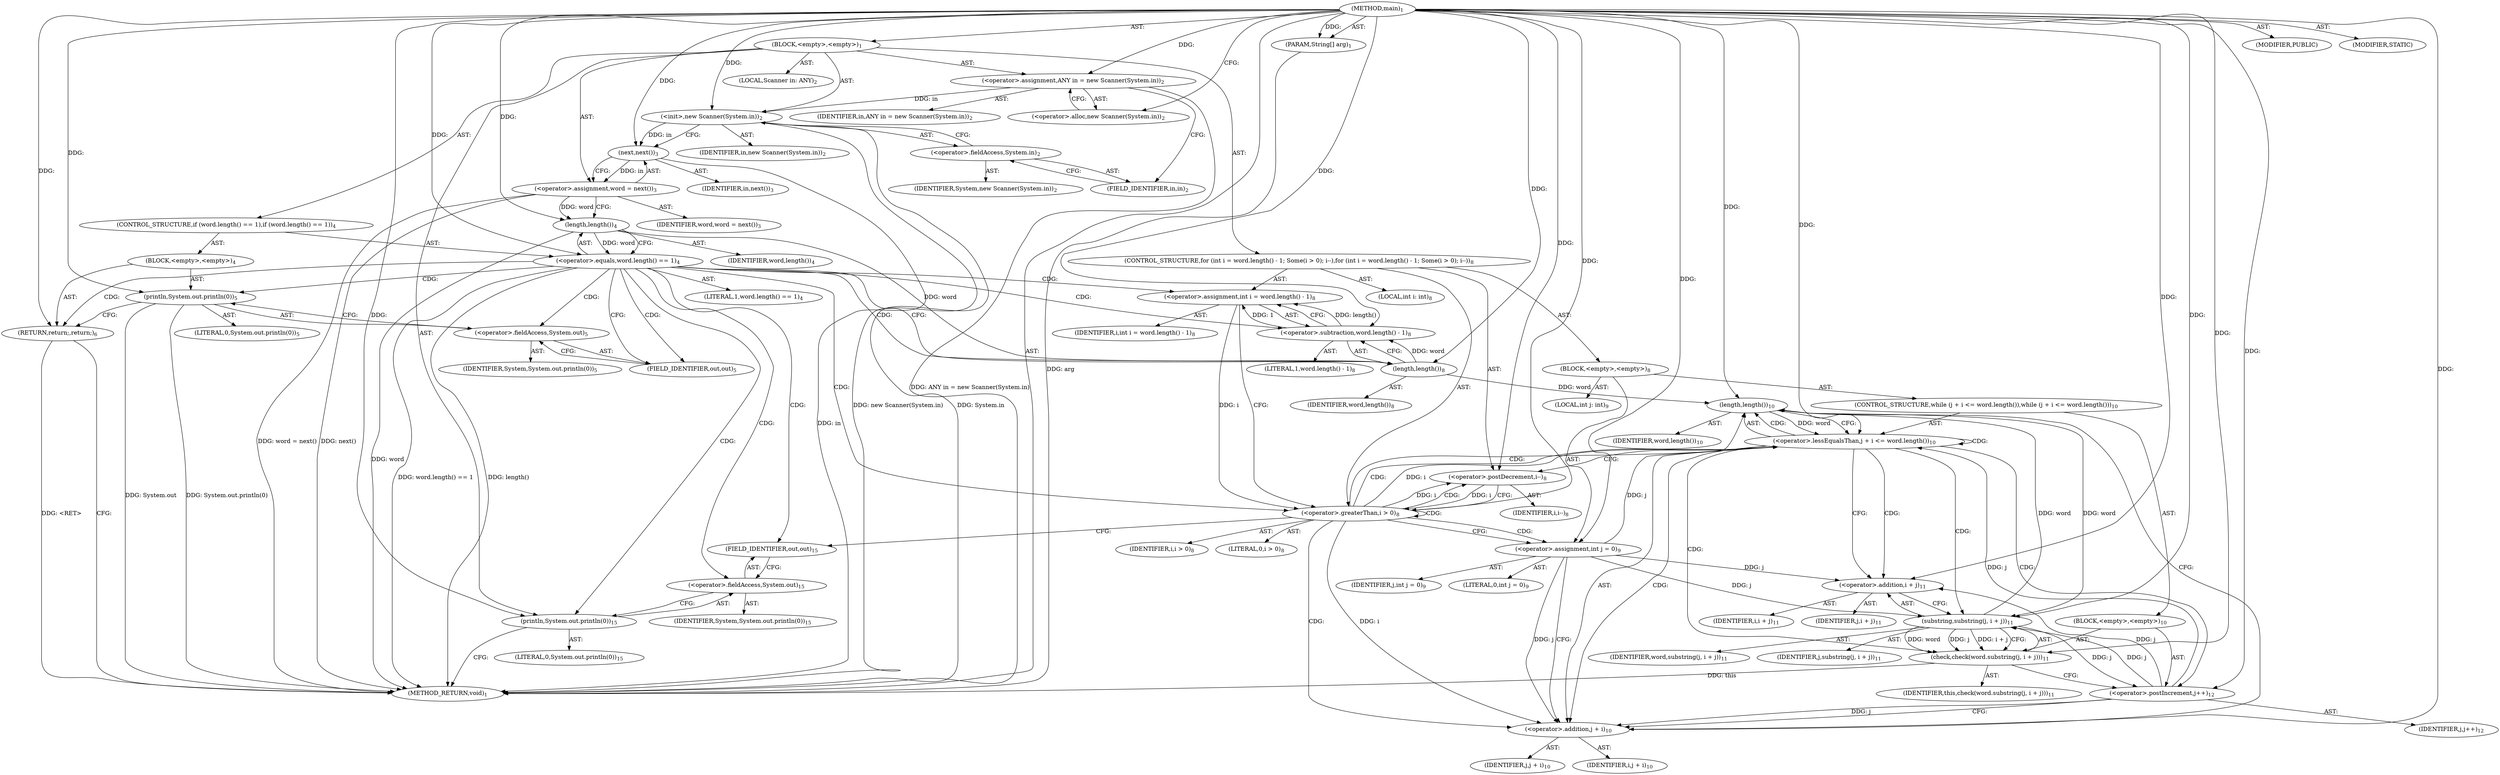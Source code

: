 digraph "main" {  
"19" [label = <(METHOD,main)<SUB>1</SUB>> ]
"20" [label = <(PARAM,String[] arg)<SUB>1</SUB>> ]
"21" [label = <(BLOCK,&lt;empty&gt;,&lt;empty&gt;)<SUB>1</SUB>> ]
"4" [label = <(LOCAL,Scanner in: ANY)<SUB>2</SUB>> ]
"22" [label = <(&lt;operator&gt;.assignment,ANY in = new Scanner(System.in))<SUB>2</SUB>> ]
"23" [label = <(IDENTIFIER,in,ANY in = new Scanner(System.in))<SUB>2</SUB>> ]
"24" [label = <(&lt;operator&gt;.alloc,new Scanner(System.in))<SUB>2</SUB>> ]
"25" [label = <(&lt;init&gt;,new Scanner(System.in))<SUB>2</SUB>> ]
"3" [label = <(IDENTIFIER,in,new Scanner(System.in))<SUB>2</SUB>> ]
"26" [label = <(&lt;operator&gt;.fieldAccess,System.in)<SUB>2</SUB>> ]
"27" [label = <(IDENTIFIER,System,new Scanner(System.in))<SUB>2</SUB>> ]
"28" [label = <(FIELD_IDENTIFIER,in,in)<SUB>2</SUB>> ]
"29" [label = <(&lt;operator&gt;.assignment,word = next())<SUB>3</SUB>> ]
"30" [label = <(IDENTIFIER,word,word = next())<SUB>3</SUB>> ]
"31" [label = <(next,next())<SUB>3</SUB>> ]
"32" [label = <(IDENTIFIER,in,next())<SUB>3</SUB>> ]
"33" [label = <(CONTROL_STRUCTURE,if (word.length() == 1),if (word.length() == 1))<SUB>4</SUB>> ]
"34" [label = <(&lt;operator&gt;.equals,word.length() == 1)<SUB>4</SUB>> ]
"35" [label = <(length,length())<SUB>4</SUB>> ]
"36" [label = <(IDENTIFIER,word,length())<SUB>4</SUB>> ]
"37" [label = <(LITERAL,1,word.length() == 1)<SUB>4</SUB>> ]
"38" [label = <(BLOCK,&lt;empty&gt;,&lt;empty&gt;)<SUB>4</SUB>> ]
"39" [label = <(println,System.out.println(0))<SUB>5</SUB>> ]
"40" [label = <(&lt;operator&gt;.fieldAccess,System.out)<SUB>5</SUB>> ]
"41" [label = <(IDENTIFIER,System,System.out.println(0))<SUB>5</SUB>> ]
"42" [label = <(FIELD_IDENTIFIER,out,out)<SUB>5</SUB>> ]
"43" [label = <(LITERAL,0,System.out.println(0))<SUB>5</SUB>> ]
"44" [label = <(RETURN,return;,return;)<SUB>6</SUB>> ]
"45" [label = <(CONTROL_STRUCTURE,for (int i = word.length() - 1; Some(i &gt; 0); i--),for (int i = word.length() - 1; Some(i &gt; 0); i--))<SUB>8</SUB>> ]
"46" [label = <(LOCAL,int i: int)<SUB>8</SUB>> ]
"47" [label = <(&lt;operator&gt;.assignment,int i = word.length() - 1)<SUB>8</SUB>> ]
"48" [label = <(IDENTIFIER,i,int i = word.length() - 1)<SUB>8</SUB>> ]
"49" [label = <(&lt;operator&gt;.subtraction,word.length() - 1)<SUB>8</SUB>> ]
"50" [label = <(length,length())<SUB>8</SUB>> ]
"51" [label = <(IDENTIFIER,word,length())<SUB>8</SUB>> ]
"52" [label = <(LITERAL,1,word.length() - 1)<SUB>8</SUB>> ]
"53" [label = <(&lt;operator&gt;.greaterThan,i &gt; 0)<SUB>8</SUB>> ]
"54" [label = <(IDENTIFIER,i,i &gt; 0)<SUB>8</SUB>> ]
"55" [label = <(LITERAL,0,i &gt; 0)<SUB>8</SUB>> ]
"56" [label = <(&lt;operator&gt;.postDecrement,i--)<SUB>8</SUB>> ]
"57" [label = <(IDENTIFIER,i,i--)<SUB>8</SUB>> ]
"58" [label = <(BLOCK,&lt;empty&gt;,&lt;empty&gt;)<SUB>8</SUB>> ]
"59" [label = <(LOCAL,int j: int)<SUB>9</SUB>> ]
"60" [label = <(&lt;operator&gt;.assignment,int j = 0)<SUB>9</SUB>> ]
"61" [label = <(IDENTIFIER,j,int j = 0)<SUB>9</SUB>> ]
"62" [label = <(LITERAL,0,int j = 0)<SUB>9</SUB>> ]
"63" [label = <(CONTROL_STRUCTURE,while (j + i &lt;= word.length()),while (j + i &lt;= word.length()))<SUB>10</SUB>> ]
"64" [label = <(&lt;operator&gt;.lessEqualsThan,j + i &lt;= word.length())<SUB>10</SUB>> ]
"65" [label = <(&lt;operator&gt;.addition,j + i)<SUB>10</SUB>> ]
"66" [label = <(IDENTIFIER,j,j + i)<SUB>10</SUB>> ]
"67" [label = <(IDENTIFIER,i,j + i)<SUB>10</SUB>> ]
"68" [label = <(length,length())<SUB>10</SUB>> ]
"69" [label = <(IDENTIFIER,word,length())<SUB>10</SUB>> ]
"70" [label = <(BLOCK,&lt;empty&gt;,&lt;empty&gt;)<SUB>10</SUB>> ]
"71" [label = <(check,check(word.substring(j, i + j)))<SUB>11</SUB>> ]
"72" [label = <(IDENTIFIER,this,check(word.substring(j, i + j)))<SUB>11</SUB>> ]
"73" [label = <(substring,substring(j, i + j))<SUB>11</SUB>> ]
"74" [label = <(IDENTIFIER,word,substring(j, i + j))<SUB>11</SUB>> ]
"75" [label = <(IDENTIFIER,j,substring(j, i + j))<SUB>11</SUB>> ]
"76" [label = <(&lt;operator&gt;.addition,i + j)<SUB>11</SUB>> ]
"77" [label = <(IDENTIFIER,i,i + j)<SUB>11</SUB>> ]
"78" [label = <(IDENTIFIER,j,i + j)<SUB>11</SUB>> ]
"79" [label = <(&lt;operator&gt;.postIncrement,j++)<SUB>12</SUB>> ]
"80" [label = <(IDENTIFIER,j,j++)<SUB>12</SUB>> ]
"81" [label = <(println,System.out.println(0))<SUB>15</SUB>> ]
"82" [label = <(&lt;operator&gt;.fieldAccess,System.out)<SUB>15</SUB>> ]
"83" [label = <(IDENTIFIER,System,System.out.println(0))<SUB>15</SUB>> ]
"84" [label = <(FIELD_IDENTIFIER,out,out)<SUB>15</SUB>> ]
"85" [label = <(LITERAL,0,System.out.println(0))<SUB>15</SUB>> ]
"86" [label = <(MODIFIER,PUBLIC)> ]
"87" [label = <(MODIFIER,STATIC)> ]
"88" [label = <(METHOD_RETURN,void)<SUB>1</SUB>> ]
  "19" -> "20"  [ label = "AST: "] 
  "19" -> "21"  [ label = "AST: "] 
  "19" -> "86"  [ label = "AST: "] 
  "19" -> "87"  [ label = "AST: "] 
  "19" -> "88"  [ label = "AST: "] 
  "21" -> "4"  [ label = "AST: "] 
  "21" -> "22"  [ label = "AST: "] 
  "21" -> "25"  [ label = "AST: "] 
  "21" -> "29"  [ label = "AST: "] 
  "21" -> "33"  [ label = "AST: "] 
  "21" -> "45"  [ label = "AST: "] 
  "21" -> "81"  [ label = "AST: "] 
  "22" -> "23"  [ label = "AST: "] 
  "22" -> "24"  [ label = "AST: "] 
  "25" -> "3"  [ label = "AST: "] 
  "25" -> "26"  [ label = "AST: "] 
  "26" -> "27"  [ label = "AST: "] 
  "26" -> "28"  [ label = "AST: "] 
  "29" -> "30"  [ label = "AST: "] 
  "29" -> "31"  [ label = "AST: "] 
  "31" -> "32"  [ label = "AST: "] 
  "33" -> "34"  [ label = "AST: "] 
  "33" -> "38"  [ label = "AST: "] 
  "34" -> "35"  [ label = "AST: "] 
  "34" -> "37"  [ label = "AST: "] 
  "35" -> "36"  [ label = "AST: "] 
  "38" -> "39"  [ label = "AST: "] 
  "38" -> "44"  [ label = "AST: "] 
  "39" -> "40"  [ label = "AST: "] 
  "39" -> "43"  [ label = "AST: "] 
  "40" -> "41"  [ label = "AST: "] 
  "40" -> "42"  [ label = "AST: "] 
  "45" -> "46"  [ label = "AST: "] 
  "45" -> "47"  [ label = "AST: "] 
  "45" -> "53"  [ label = "AST: "] 
  "45" -> "56"  [ label = "AST: "] 
  "45" -> "58"  [ label = "AST: "] 
  "47" -> "48"  [ label = "AST: "] 
  "47" -> "49"  [ label = "AST: "] 
  "49" -> "50"  [ label = "AST: "] 
  "49" -> "52"  [ label = "AST: "] 
  "50" -> "51"  [ label = "AST: "] 
  "53" -> "54"  [ label = "AST: "] 
  "53" -> "55"  [ label = "AST: "] 
  "56" -> "57"  [ label = "AST: "] 
  "58" -> "59"  [ label = "AST: "] 
  "58" -> "60"  [ label = "AST: "] 
  "58" -> "63"  [ label = "AST: "] 
  "60" -> "61"  [ label = "AST: "] 
  "60" -> "62"  [ label = "AST: "] 
  "63" -> "64"  [ label = "AST: "] 
  "63" -> "70"  [ label = "AST: "] 
  "64" -> "65"  [ label = "AST: "] 
  "64" -> "68"  [ label = "AST: "] 
  "65" -> "66"  [ label = "AST: "] 
  "65" -> "67"  [ label = "AST: "] 
  "68" -> "69"  [ label = "AST: "] 
  "70" -> "71"  [ label = "AST: "] 
  "70" -> "79"  [ label = "AST: "] 
  "71" -> "72"  [ label = "AST: "] 
  "71" -> "73"  [ label = "AST: "] 
  "73" -> "74"  [ label = "AST: "] 
  "73" -> "75"  [ label = "AST: "] 
  "73" -> "76"  [ label = "AST: "] 
  "76" -> "77"  [ label = "AST: "] 
  "76" -> "78"  [ label = "AST: "] 
  "79" -> "80"  [ label = "AST: "] 
  "81" -> "82"  [ label = "AST: "] 
  "81" -> "85"  [ label = "AST: "] 
  "82" -> "83"  [ label = "AST: "] 
  "82" -> "84"  [ label = "AST: "] 
  "22" -> "28"  [ label = "CFG: "] 
  "25" -> "31"  [ label = "CFG: "] 
  "29" -> "35"  [ label = "CFG: "] 
  "81" -> "88"  [ label = "CFG: "] 
  "24" -> "22"  [ label = "CFG: "] 
  "26" -> "25"  [ label = "CFG: "] 
  "31" -> "29"  [ label = "CFG: "] 
  "34" -> "42"  [ label = "CFG: "] 
  "34" -> "50"  [ label = "CFG: "] 
  "47" -> "53"  [ label = "CFG: "] 
  "53" -> "60"  [ label = "CFG: "] 
  "53" -> "84"  [ label = "CFG: "] 
  "56" -> "53"  [ label = "CFG: "] 
  "82" -> "81"  [ label = "CFG: "] 
  "28" -> "26"  [ label = "CFG: "] 
  "35" -> "34"  [ label = "CFG: "] 
  "39" -> "44"  [ label = "CFG: "] 
  "44" -> "88"  [ label = "CFG: "] 
  "49" -> "47"  [ label = "CFG: "] 
  "60" -> "65"  [ label = "CFG: "] 
  "84" -> "82"  [ label = "CFG: "] 
  "40" -> "39"  [ label = "CFG: "] 
  "50" -> "49"  [ label = "CFG: "] 
  "64" -> "76"  [ label = "CFG: "] 
  "64" -> "56"  [ label = "CFG: "] 
  "42" -> "40"  [ label = "CFG: "] 
  "65" -> "68"  [ label = "CFG: "] 
  "68" -> "64"  [ label = "CFG: "] 
  "71" -> "79"  [ label = "CFG: "] 
  "79" -> "65"  [ label = "CFG: "] 
  "73" -> "71"  [ label = "CFG: "] 
  "76" -> "73"  [ label = "CFG: "] 
  "19" -> "24"  [ label = "CFG: "] 
  "44" -> "88"  [ label = "DDG: &lt;RET&gt;"] 
  "20" -> "88"  [ label = "DDG: arg"] 
  "22" -> "88"  [ label = "DDG: ANY in = new Scanner(System.in)"] 
  "25" -> "88"  [ label = "DDG: System.in"] 
  "25" -> "88"  [ label = "DDG: new Scanner(System.in)"] 
  "31" -> "88"  [ label = "DDG: in"] 
  "29" -> "88"  [ label = "DDG: next()"] 
  "29" -> "88"  [ label = "DDG: word = next()"] 
  "35" -> "88"  [ label = "DDG: word"] 
  "34" -> "88"  [ label = "DDG: length()"] 
  "34" -> "88"  [ label = "DDG: word.length() == 1"] 
  "39" -> "88"  [ label = "DDG: System.out"] 
  "39" -> "88"  [ label = "DDG: System.out.println(0)"] 
  "71" -> "88"  [ label = "DDG: this"] 
  "19" -> "20"  [ label = "DDG: "] 
  "19" -> "22"  [ label = "DDG: "] 
  "31" -> "29"  [ label = "DDG: in"] 
  "22" -> "25"  [ label = "DDG: in"] 
  "19" -> "25"  [ label = "DDG: "] 
  "49" -> "47"  [ label = "DDG: length()"] 
  "49" -> "47"  [ label = "DDG: 1"] 
  "19" -> "81"  [ label = "DDG: "] 
  "25" -> "31"  [ label = "DDG: in"] 
  "19" -> "31"  [ label = "DDG: "] 
  "35" -> "34"  [ label = "DDG: word"] 
  "19" -> "34"  [ label = "DDG: "] 
  "19" -> "44"  [ label = "DDG: "] 
  "47" -> "53"  [ label = "DDG: i"] 
  "56" -> "53"  [ label = "DDG: i"] 
  "19" -> "53"  [ label = "DDG: "] 
  "19" -> "56"  [ label = "DDG: "] 
  "53" -> "56"  [ label = "DDG: i"] 
  "19" -> "60"  [ label = "DDG: "] 
  "29" -> "35"  [ label = "DDG: word"] 
  "19" -> "35"  [ label = "DDG: "] 
  "19" -> "39"  [ label = "DDG: "] 
  "50" -> "49"  [ label = "DDG: word"] 
  "19" -> "49"  [ label = "DDG: "] 
  "35" -> "50"  [ label = "DDG: word"] 
  "19" -> "50"  [ label = "DDG: "] 
  "60" -> "64"  [ label = "DDG: j"] 
  "79" -> "64"  [ label = "DDG: j"] 
  "19" -> "64"  [ label = "DDG: "] 
  "53" -> "64"  [ label = "DDG: i"] 
  "68" -> "64"  [ label = "DDG: word"] 
  "60" -> "65"  [ label = "DDG: j"] 
  "79" -> "65"  [ label = "DDG: j"] 
  "19" -> "65"  [ label = "DDG: "] 
  "53" -> "65"  [ label = "DDG: i"] 
  "50" -> "68"  [ label = "DDG: word"] 
  "73" -> "68"  [ label = "DDG: word"] 
  "19" -> "68"  [ label = "DDG: "] 
  "19" -> "71"  [ label = "DDG: "] 
  "73" -> "71"  [ label = "DDG: word"] 
  "73" -> "71"  [ label = "DDG: j"] 
  "73" -> "71"  [ label = "DDG: i + j"] 
  "73" -> "79"  [ label = "DDG: j"] 
  "19" -> "79"  [ label = "DDG: "] 
  "68" -> "73"  [ label = "DDG: word"] 
  "19" -> "73"  [ label = "DDG: "] 
  "60" -> "73"  [ label = "DDG: j"] 
  "79" -> "73"  [ label = "DDG: j"] 
  "19" -> "76"  [ label = "DDG: "] 
  "60" -> "76"  [ label = "DDG: j"] 
  "79" -> "76"  [ label = "DDG: j"] 
  "34" -> "47"  [ label = "CDG: "] 
  "34" -> "49"  [ label = "CDG: "] 
  "34" -> "42"  [ label = "CDG: "] 
  "34" -> "81"  [ label = "CDG: "] 
  "34" -> "84"  [ label = "CDG: "] 
  "34" -> "53"  [ label = "CDG: "] 
  "34" -> "40"  [ label = "CDG: "] 
  "34" -> "50"  [ label = "CDG: "] 
  "34" -> "44"  [ label = "CDG: "] 
  "34" -> "82"  [ label = "CDG: "] 
  "34" -> "39"  [ label = "CDG: "] 
  "53" -> "68"  [ label = "CDG: "] 
  "53" -> "60"  [ label = "CDG: "] 
  "53" -> "64"  [ label = "CDG: "] 
  "53" -> "53"  [ label = "CDG: "] 
  "53" -> "56"  [ label = "CDG: "] 
  "53" -> "65"  [ label = "CDG: "] 
  "64" -> "68"  [ label = "CDG: "] 
  "64" -> "73"  [ label = "CDG: "] 
  "64" -> "64"  [ label = "CDG: "] 
  "64" -> "71"  [ label = "CDG: "] 
  "64" -> "76"  [ label = "CDG: "] 
  "64" -> "65"  [ label = "CDG: "] 
  "64" -> "79"  [ label = "CDG: "] 
}
